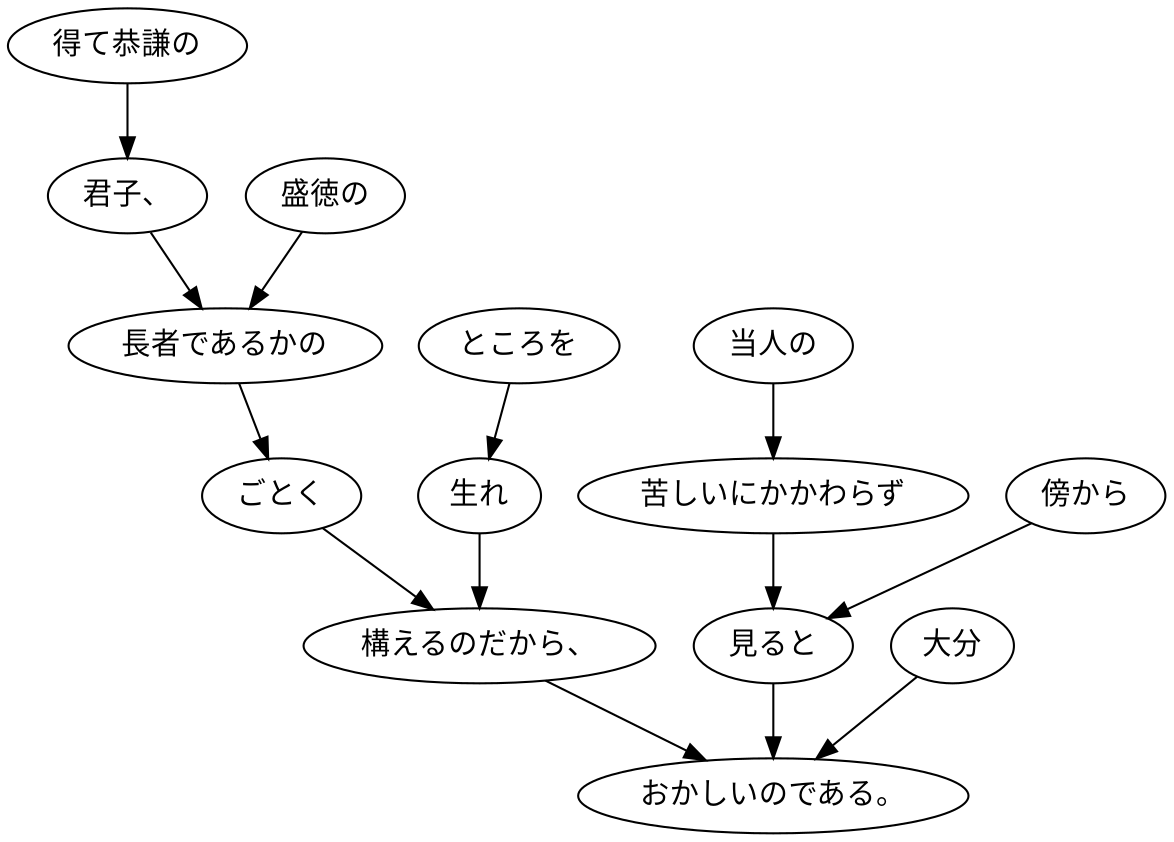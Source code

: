 digraph graph7180 {
	node0 [label="ところを"];
	node1 [label="生れ"];
	node2 [label="得て恭謙の"];
	node3 [label="君子、"];
	node4 [label="盛徳の"];
	node5 [label="長者であるかの"];
	node6 [label="ごとく"];
	node7 [label="構えるのだから、"];
	node8 [label="当人の"];
	node9 [label="苦しいにかかわらず"];
	node10 [label="傍から"];
	node11 [label="見ると"];
	node12 [label="大分"];
	node13 [label="おかしいのである。"];
	node0 -> node1;
	node1 -> node7;
	node2 -> node3;
	node3 -> node5;
	node4 -> node5;
	node5 -> node6;
	node6 -> node7;
	node7 -> node13;
	node8 -> node9;
	node9 -> node11;
	node10 -> node11;
	node11 -> node13;
	node12 -> node13;
}
